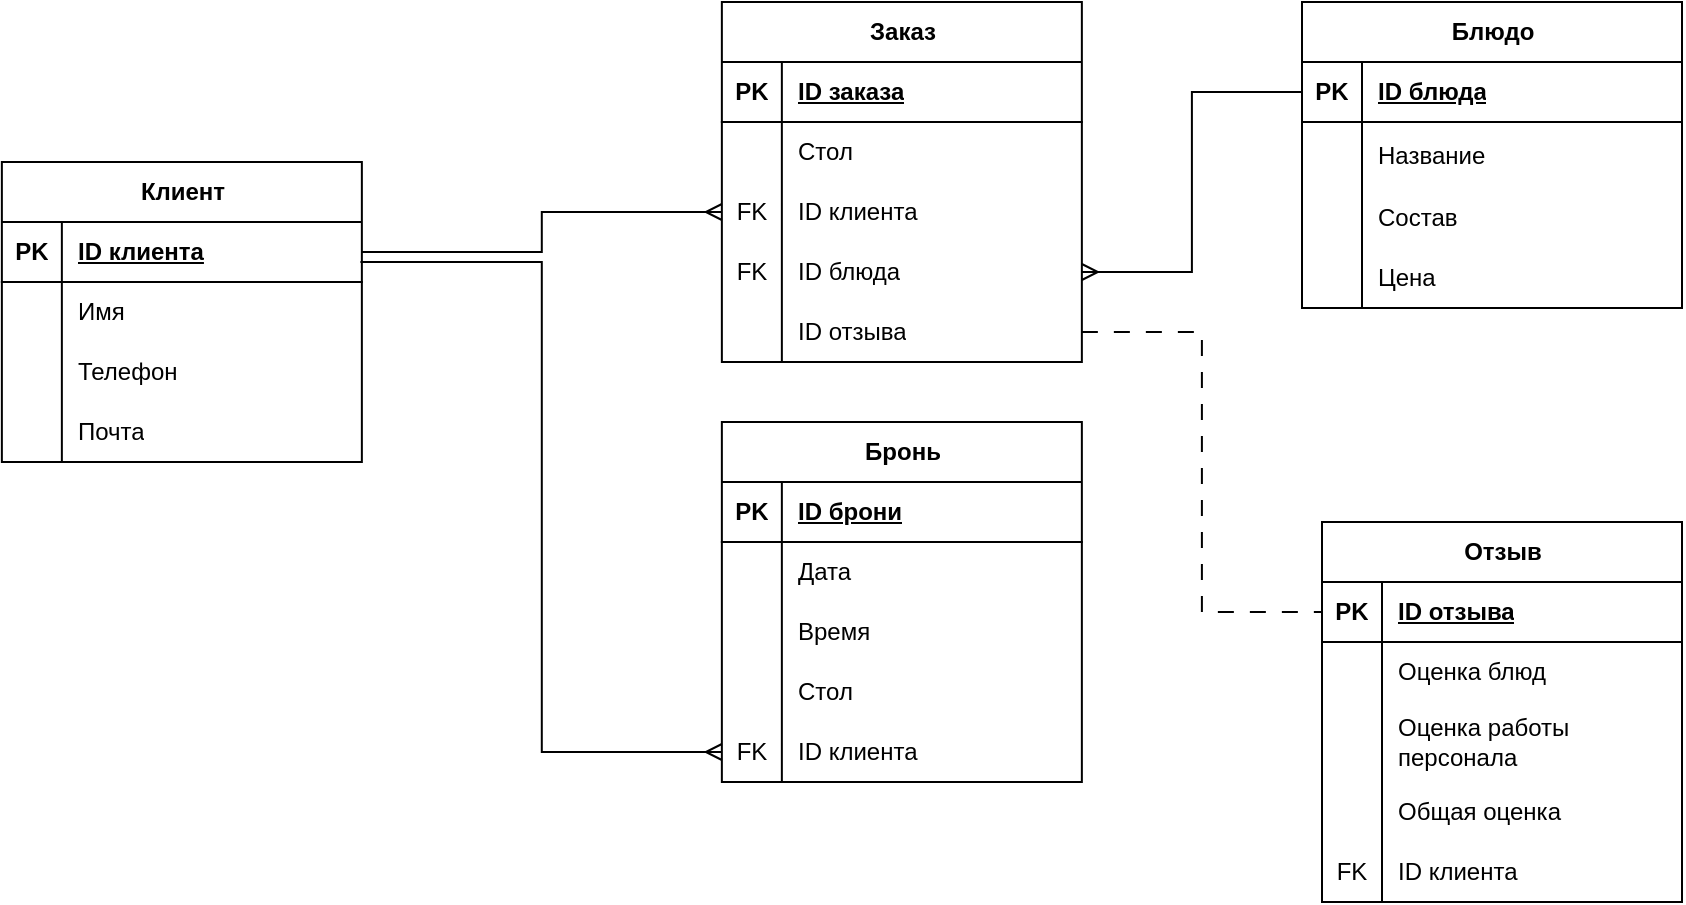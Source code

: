 <mxfile version="24.8.0">
  <diagram name="Страница — 1" id="fySfbT-rSF0kjYW3RmFa">
    <mxGraphModel dx="1794" dy="692" grid="1" gridSize="10" guides="1" tooltips="1" connect="1" arrows="1" fold="1" page="1" pageScale="1" pageWidth="827" pageHeight="1169" math="0" shadow="0">
      <root>
        <mxCell id="0" />
        <mxCell id="1" parent="0" />
        <mxCell id="BH-lBjKi1Aouxgnzr8Pv-1" value="Блюдо" style="shape=table;startSize=30;container=1;collapsible=1;childLayout=tableLayout;fixedRows=1;rowLines=0;fontStyle=1;align=center;resizeLast=1;html=1;" parent="1" vertex="1">
          <mxGeometry x="530" y="40" width="190" height="153" as="geometry" />
        </mxCell>
        <mxCell id="BH-lBjKi1Aouxgnzr8Pv-2" value="" style="shape=tableRow;horizontal=0;startSize=0;swimlaneHead=0;swimlaneBody=0;fillColor=none;collapsible=0;dropTarget=0;points=[[0,0.5],[1,0.5]];portConstraint=eastwest;top=0;left=0;right=0;bottom=1;" parent="BH-lBjKi1Aouxgnzr8Pv-1" vertex="1">
          <mxGeometry y="30" width="190" height="30" as="geometry" />
        </mxCell>
        <mxCell id="BH-lBjKi1Aouxgnzr8Pv-3" value="PK" style="shape=partialRectangle;connectable=0;fillColor=none;top=0;left=0;bottom=0;right=0;fontStyle=1;overflow=hidden;whiteSpace=wrap;html=1;" parent="BH-lBjKi1Aouxgnzr8Pv-2" vertex="1">
          <mxGeometry width="30" height="30" as="geometry">
            <mxRectangle width="30" height="30" as="alternateBounds" />
          </mxGeometry>
        </mxCell>
        <mxCell id="BH-lBjKi1Aouxgnzr8Pv-4" value="ID блюда" style="shape=partialRectangle;connectable=0;fillColor=none;top=0;left=0;bottom=0;right=0;align=left;spacingLeft=6;fontStyle=5;overflow=hidden;whiteSpace=wrap;html=1;" parent="BH-lBjKi1Aouxgnzr8Pv-2" vertex="1">
          <mxGeometry x="30" width="160" height="30" as="geometry">
            <mxRectangle width="160" height="30" as="alternateBounds" />
          </mxGeometry>
        </mxCell>
        <mxCell id="BH-lBjKi1Aouxgnzr8Pv-5" value="" style="shape=tableRow;horizontal=0;startSize=0;swimlaneHead=0;swimlaneBody=0;fillColor=none;collapsible=0;dropTarget=0;points=[[0,0.5],[1,0.5]];portConstraint=eastwest;top=0;left=0;right=0;bottom=0;" parent="BH-lBjKi1Aouxgnzr8Pv-1" vertex="1">
          <mxGeometry y="60" width="190" height="33" as="geometry" />
        </mxCell>
        <mxCell id="BH-lBjKi1Aouxgnzr8Pv-6" value="" style="shape=partialRectangle;connectable=0;fillColor=none;top=0;left=0;bottom=0;right=0;editable=1;overflow=hidden;whiteSpace=wrap;html=1;" parent="BH-lBjKi1Aouxgnzr8Pv-5" vertex="1">
          <mxGeometry width="30" height="33" as="geometry">
            <mxRectangle width="30" height="33" as="alternateBounds" />
          </mxGeometry>
        </mxCell>
        <mxCell id="BH-lBjKi1Aouxgnzr8Pv-7" value="Название" style="shape=partialRectangle;connectable=0;fillColor=none;top=0;left=0;bottom=0;right=0;align=left;spacingLeft=6;overflow=hidden;whiteSpace=wrap;html=1;" parent="BH-lBjKi1Aouxgnzr8Pv-5" vertex="1">
          <mxGeometry x="30" width="160" height="33" as="geometry">
            <mxRectangle width="160" height="33" as="alternateBounds" />
          </mxGeometry>
        </mxCell>
        <mxCell id="BH-lBjKi1Aouxgnzr8Pv-8" value="" style="shape=tableRow;horizontal=0;startSize=0;swimlaneHead=0;swimlaneBody=0;fillColor=none;collapsible=0;dropTarget=0;points=[[0,0.5],[1,0.5]];portConstraint=eastwest;top=0;left=0;right=0;bottom=0;" parent="BH-lBjKi1Aouxgnzr8Pv-1" vertex="1">
          <mxGeometry y="93" width="190" height="30" as="geometry" />
        </mxCell>
        <mxCell id="BH-lBjKi1Aouxgnzr8Pv-9" value="" style="shape=partialRectangle;connectable=0;fillColor=none;top=0;left=0;bottom=0;right=0;editable=1;overflow=hidden;whiteSpace=wrap;html=1;" parent="BH-lBjKi1Aouxgnzr8Pv-8" vertex="1">
          <mxGeometry width="30" height="30" as="geometry">
            <mxRectangle width="30" height="30" as="alternateBounds" />
          </mxGeometry>
        </mxCell>
        <mxCell id="BH-lBjKi1Aouxgnzr8Pv-10" value="Состав" style="shape=partialRectangle;connectable=0;fillColor=none;top=0;left=0;bottom=0;right=0;align=left;spacingLeft=6;overflow=hidden;whiteSpace=wrap;html=1;" parent="BH-lBjKi1Aouxgnzr8Pv-8" vertex="1">
          <mxGeometry x="30" width="160" height="30" as="geometry">
            <mxRectangle width="160" height="30" as="alternateBounds" />
          </mxGeometry>
        </mxCell>
        <mxCell id="BH-lBjKi1Aouxgnzr8Pv-11" value="" style="shape=tableRow;horizontal=0;startSize=0;swimlaneHead=0;swimlaneBody=0;fillColor=none;collapsible=0;dropTarget=0;points=[[0,0.5],[1,0.5]];portConstraint=eastwest;top=0;left=0;right=0;bottom=0;" parent="BH-lBjKi1Aouxgnzr8Pv-1" vertex="1">
          <mxGeometry y="123" width="190" height="30" as="geometry" />
        </mxCell>
        <mxCell id="BH-lBjKi1Aouxgnzr8Pv-12" value="" style="shape=partialRectangle;connectable=0;fillColor=none;top=0;left=0;bottom=0;right=0;editable=1;overflow=hidden;whiteSpace=wrap;html=1;" parent="BH-lBjKi1Aouxgnzr8Pv-11" vertex="1">
          <mxGeometry width="30" height="30" as="geometry">
            <mxRectangle width="30" height="30" as="alternateBounds" />
          </mxGeometry>
        </mxCell>
        <mxCell id="BH-lBjKi1Aouxgnzr8Pv-13" value="Цена" style="shape=partialRectangle;connectable=0;fillColor=none;top=0;left=0;bottom=0;right=0;align=left;spacingLeft=6;overflow=hidden;whiteSpace=wrap;html=1;" parent="BH-lBjKi1Aouxgnzr8Pv-11" vertex="1">
          <mxGeometry x="30" width="160" height="30" as="geometry">
            <mxRectangle width="160" height="30" as="alternateBounds" />
          </mxGeometry>
        </mxCell>
        <mxCell id="BH-lBjKi1Aouxgnzr8Pv-14" value="Бронь" style="shape=table;startSize=30;container=1;collapsible=1;childLayout=tableLayout;fixedRows=1;rowLines=0;fontStyle=1;align=center;resizeLast=1;html=1;" parent="1" vertex="1">
          <mxGeometry x="239.93" y="250" width="180" height="180" as="geometry" />
        </mxCell>
        <mxCell id="BH-lBjKi1Aouxgnzr8Pv-15" value="" style="shape=tableRow;horizontal=0;startSize=0;swimlaneHead=0;swimlaneBody=0;fillColor=none;collapsible=0;dropTarget=0;points=[[0,0.5],[1,0.5]];portConstraint=eastwest;top=0;left=0;right=0;bottom=1;" parent="BH-lBjKi1Aouxgnzr8Pv-14" vertex="1">
          <mxGeometry y="30" width="180" height="30" as="geometry" />
        </mxCell>
        <mxCell id="BH-lBjKi1Aouxgnzr8Pv-16" value="PK" style="shape=partialRectangle;connectable=0;fillColor=none;top=0;left=0;bottom=0;right=0;fontStyle=1;overflow=hidden;whiteSpace=wrap;html=1;" parent="BH-lBjKi1Aouxgnzr8Pv-15" vertex="1">
          <mxGeometry width="30" height="30" as="geometry">
            <mxRectangle width="30" height="30" as="alternateBounds" />
          </mxGeometry>
        </mxCell>
        <mxCell id="BH-lBjKi1Aouxgnzr8Pv-17" value="ID брони" style="shape=partialRectangle;connectable=0;fillColor=none;top=0;left=0;bottom=0;right=0;align=left;spacingLeft=6;fontStyle=5;overflow=hidden;whiteSpace=wrap;html=1;" parent="BH-lBjKi1Aouxgnzr8Pv-15" vertex="1">
          <mxGeometry x="30" width="150" height="30" as="geometry">
            <mxRectangle width="150" height="30" as="alternateBounds" />
          </mxGeometry>
        </mxCell>
        <mxCell id="BH-lBjKi1Aouxgnzr8Pv-18" value="" style="shape=tableRow;horizontal=0;startSize=0;swimlaneHead=0;swimlaneBody=0;fillColor=none;collapsible=0;dropTarget=0;points=[[0,0.5],[1,0.5]];portConstraint=eastwest;top=0;left=0;right=0;bottom=0;" parent="BH-lBjKi1Aouxgnzr8Pv-14" vertex="1">
          <mxGeometry y="60" width="180" height="30" as="geometry" />
        </mxCell>
        <mxCell id="BH-lBjKi1Aouxgnzr8Pv-19" value="" style="shape=partialRectangle;connectable=0;fillColor=none;top=0;left=0;bottom=0;right=0;editable=1;overflow=hidden;whiteSpace=wrap;html=1;" parent="BH-lBjKi1Aouxgnzr8Pv-18" vertex="1">
          <mxGeometry width="30" height="30" as="geometry">
            <mxRectangle width="30" height="30" as="alternateBounds" />
          </mxGeometry>
        </mxCell>
        <mxCell id="BH-lBjKi1Aouxgnzr8Pv-20" value="Дата" style="shape=partialRectangle;connectable=0;fillColor=none;top=0;left=0;bottom=0;right=0;align=left;spacingLeft=6;overflow=hidden;whiteSpace=wrap;html=1;" parent="BH-lBjKi1Aouxgnzr8Pv-18" vertex="1">
          <mxGeometry x="30" width="150" height="30" as="geometry">
            <mxRectangle width="150" height="30" as="alternateBounds" />
          </mxGeometry>
        </mxCell>
        <mxCell id="BH-lBjKi1Aouxgnzr8Pv-21" value="" style="shape=tableRow;horizontal=0;startSize=0;swimlaneHead=0;swimlaneBody=0;fillColor=none;collapsible=0;dropTarget=0;points=[[0,0.5],[1,0.5]];portConstraint=eastwest;top=0;left=0;right=0;bottom=0;" parent="BH-lBjKi1Aouxgnzr8Pv-14" vertex="1">
          <mxGeometry y="90" width="180" height="30" as="geometry" />
        </mxCell>
        <mxCell id="BH-lBjKi1Aouxgnzr8Pv-22" value="" style="shape=partialRectangle;connectable=0;fillColor=none;top=0;left=0;bottom=0;right=0;editable=1;overflow=hidden;whiteSpace=wrap;html=1;" parent="BH-lBjKi1Aouxgnzr8Pv-21" vertex="1">
          <mxGeometry width="30" height="30" as="geometry">
            <mxRectangle width="30" height="30" as="alternateBounds" />
          </mxGeometry>
        </mxCell>
        <mxCell id="BH-lBjKi1Aouxgnzr8Pv-23" value="Время" style="shape=partialRectangle;connectable=0;fillColor=none;top=0;left=0;bottom=0;right=0;align=left;spacingLeft=6;overflow=hidden;whiteSpace=wrap;html=1;" parent="BH-lBjKi1Aouxgnzr8Pv-21" vertex="1">
          <mxGeometry x="30" width="150" height="30" as="geometry">
            <mxRectangle width="150" height="30" as="alternateBounds" />
          </mxGeometry>
        </mxCell>
        <mxCell id="BH-lBjKi1Aouxgnzr8Pv-24" value="" style="shape=tableRow;horizontal=0;startSize=0;swimlaneHead=0;swimlaneBody=0;fillColor=none;collapsible=0;dropTarget=0;points=[[0,0.5],[1,0.5]];portConstraint=eastwest;top=0;left=0;right=0;bottom=0;" parent="BH-lBjKi1Aouxgnzr8Pv-14" vertex="1">
          <mxGeometry y="120" width="180" height="30" as="geometry" />
        </mxCell>
        <mxCell id="BH-lBjKi1Aouxgnzr8Pv-25" value="" style="shape=partialRectangle;connectable=0;fillColor=none;top=0;left=0;bottom=0;right=0;editable=1;overflow=hidden;whiteSpace=wrap;html=1;" parent="BH-lBjKi1Aouxgnzr8Pv-24" vertex="1">
          <mxGeometry width="30" height="30" as="geometry">
            <mxRectangle width="30" height="30" as="alternateBounds" />
          </mxGeometry>
        </mxCell>
        <mxCell id="BH-lBjKi1Aouxgnzr8Pv-26" value="Стол" style="shape=partialRectangle;connectable=0;fillColor=none;top=0;left=0;bottom=0;right=0;align=left;spacingLeft=6;overflow=hidden;whiteSpace=wrap;html=1;" parent="BH-lBjKi1Aouxgnzr8Pv-24" vertex="1">
          <mxGeometry x="30" width="150" height="30" as="geometry">
            <mxRectangle width="150" height="30" as="alternateBounds" />
          </mxGeometry>
        </mxCell>
        <mxCell id="BH-lBjKi1Aouxgnzr8Pv-27" style="shape=tableRow;horizontal=0;startSize=0;swimlaneHead=0;swimlaneBody=0;fillColor=none;collapsible=0;dropTarget=0;points=[[0,0.5],[1,0.5]];portConstraint=eastwest;top=0;left=0;right=0;bottom=0;" parent="BH-lBjKi1Aouxgnzr8Pv-14" vertex="1">
          <mxGeometry y="150" width="180" height="30" as="geometry" />
        </mxCell>
        <mxCell id="BH-lBjKi1Aouxgnzr8Pv-28" value="FK" style="shape=partialRectangle;connectable=0;fillColor=none;top=0;left=0;bottom=0;right=0;editable=1;overflow=hidden;whiteSpace=wrap;html=1;" parent="BH-lBjKi1Aouxgnzr8Pv-27" vertex="1">
          <mxGeometry width="30" height="30" as="geometry">
            <mxRectangle width="30" height="30" as="alternateBounds" />
          </mxGeometry>
        </mxCell>
        <mxCell id="BH-lBjKi1Aouxgnzr8Pv-29" value="ID клиента" style="shape=partialRectangle;connectable=0;fillColor=none;top=0;left=0;bottom=0;right=0;align=left;spacingLeft=6;overflow=hidden;whiteSpace=wrap;html=1;" parent="BH-lBjKi1Aouxgnzr8Pv-27" vertex="1">
          <mxGeometry x="30" width="150" height="30" as="geometry">
            <mxRectangle width="150" height="30" as="alternateBounds" />
          </mxGeometry>
        </mxCell>
        <mxCell id="BH-lBjKi1Aouxgnzr8Pv-30" value="Заказ" style="shape=table;startSize=30;container=1;collapsible=1;childLayout=tableLayout;fixedRows=1;rowLines=0;fontStyle=1;align=center;resizeLast=1;html=1;" parent="1" vertex="1">
          <mxGeometry x="239.93" y="40" width="180" height="180" as="geometry" />
        </mxCell>
        <mxCell id="BH-lBjKi1Aouxgnzr8Pv-31" value="" style="shape=tableRow;horizontal=0;startSize=0;swimlaneHead=0;swimlaneBody=0;fillColor=none;collapsible=0;dropTarget=0;points=[[0,0.5],[1,0.5]];portConstraint=eastwest;top=0;left=0;right=0;bottom=1;" parent="BH-lBjKi1Aouxgnzr8Pv-30" vertex="1">
          <mxGeometry y="30" width="180" height="30" as="geometry" />
        </mxCell>
        <mxCell id="BH-lBjKi1Aouxgnzr8Pv-32" value="PK" style="shape=partialRectangle;connectable=0;fillColor=none;top=0;left=0;bottom=0;right=0;fontStyle=1;overflow=hidden;whiteSpace=wrap;html=1;" parent="BH-lBjKi1Aouxgnzr8Pv-31" vertex="1">
          <mxGeometry width="30" height="30" as="geometry">
            <mxRectangle width="30" height="30" as="alternateBounds" />
          </mxGeometry>
        </mxCell>
        <mxCell id="BH-lBjKi1Aouxgnzr8Pv-33" value="ID заказа" style="shape=partialRectangle;connectable=0;fillColor=none;top=0;left=0;bottom=0;right=0;align=left;spacingLeft=6;fontStyle=5;overflow=hidden;whiteSpace=wrap;html=1;" parent="BH-lBjKi1Aouxgnzr8Pv-31" vertex="1">
          <mxGeometry x="30" width="150" height="30" as="geometry">
            <mxRectangle width="150" height="30" as="alternateBounds" />
          </mxGeometry>
        </mxCell>
        <mxCell id="BH-lBjKi1Aouxgnzr8Pv-34" value="" style="shape=tableRow;horizontal=0;startSize=0;swimlaneHead=0;swimlaneBody=0;fillColor=none;collapsible=0;dropTarget=0;points=[[0,0.5],[1,0.5]];portConstraint=eastwest;top=0;left=0;right=0;bottom=0;" parent="BH-lBjKi1Aouxgnzr8Pv-30" vertex="1">
          <mxGeometry y="60" width="180" height="30" as="geometry" />
        </mxCell>
        <mxCell id="BH-lBjKi1Aouxgnzr8Pv-35" value="" style="shape=partialRectangle;connectable=0;fillColor=none;top=0;left=0;bottom=0;right=0;editable=1;overflow=hidden;whiteSpace=wrap;html=1;" parent="BH-lBjKi1Aouxgnzr8Pv-34" vertex="1">
          <mxGeometry width="30" height="30" as="geometry">
            <mxRectangle width="30" height="30" as="alternateBounds" />
          </mxGeometry>
        </mxCell>
        <mxCell id="BH-lBjKi1Aouxgnzr8Pv-36" value="Стол" style="shape=partialRectangle;connectable=0;fillColor=none;top=0;left=0;bottom=0;right=0;align=left;spacingLeft=6;overflow=hidden;whiteSpace=wrap;html=1;" parent="BH-lBjKi1Aouxgnzr8Pv-34" vertex="1">
          <mxGeometry x="30" width="150" height="30" as="geometry">
            <mxRectangle width="150" height="30" as="alternateBounds" />
          </mxGeometry>
        </mxCell>
        <mxCell id="BH-lBjKi1Aouxgnzr8Pv-37" value="" style="shape=tableRow;horizontal=0;startSize=0;swimlaneHead=0;swimlaneBody=0;fillColor=none;collapsible=0;dropTarget=0;points=[[0,0.5],[1,0.5]];portConstraint=eastwest;top=0;left=0;right=0;bottom=0;" parent="BH-lBjKi1Aouxgnzr8Pv-30" vertex="1">
          <mxGeometry y="90" width="180" height="30" as="geometry" />
        </mxCell>
        <mxCell id="BH-lBjKi1Aouxgnzr8Pv-38" value="FK" style="shape=partialRectangle;connectable=0;fillColor=none;top=0;left=0;bottom=0;right=0;editable=1;overflow=hidden;whiteSpace=wrap;html=1;" parent="BH-lBjKi1Aouxgnzr8Pv-37" vertex="1">
          <mxGeometry width="30" height="30" as="geometry">
            <mxRectangle width="30" height="30" as="alternateBounds" />
          </mxGeometry>
        </mxCell>
        <mxCell id="BH-lBjKi1Aouxgnzr8Pv-39" value="ID клиента" style="shape=partialRectangle;connectable=0;fillColor=none;top=0;left=0;bottom=0;right=0;align=left;spacingLeft=6;overflow=hidden;whiteSpace=wrap;html=1;" parent="BH-lBjKi1Aouxgnzr8Pv-37" vertex="1">
          <mxGeometry x="30" width="150" height="30" as="geometry">
            <mxRectangle width="150" height="30" as="alternateBounds" />
          </mxGeometry>
        </mxCell>
        <mxCell id="BH-lBjKi1Aouxgnzr8Pv-40" value="" style="shape=tableRow;horizontal=0;startSize=0;swimlaneHead=0;swimlaneBody=0;fillColor=none;collapsible=0;dropTarget=0;points=[[0,0.5],[1,0.5]];portConstraint=eastwest;top=0;left=0;right=0;bottom=0;" parent="BH-lBjKi1Aouxgnzr8Pv-30" vertex="1">
          <mxGeometry y="120" width="180" height="30" as="geometry" />
        </mxCell>
        <mxCell id="BH-lBjKi1Aouxgnzr8Pv-41" value="FK" style="shape=partialRectangle;connectable=0;fillColor=none;top=0;left=0;bottom=0;right=0;editable=1;overflow=hidden;whiteSpace=wrap;html=1;" parent="BH-lBjKi1Aouxgnzr8Pv-40" vertex="1">
          <mxGeometry width="30" height="30" as="geometry">
            <mxRectangle width="30" height="30" as="alternateBounds" />
          </mxGeometry>
        </mxCell>
        <mxCell id="BH-lBjKi1Aouxgnzr8Pv-42" value="ID блюда" style="shape=partialRectangle;connectable=0;fillColor=none;top=0;left=0;bottom=0;right=0;align=left;spacingLeft=6;overflow=hidden;whiteSpace=wrap;html=1;" parent="BH-lBjKi1Aouxgnzr8Pv-40" vertex="1">
          <mxGeometry x="30" width="150" height="30" as="geometry">
            <mxRectangle width="150" height="30" as="alternateBounds" />
          </mxGeometry>
        </mxCell>
        <mxCell id="BH-lBjKi1Aouxgnzr8Pv-43" style="shape=tableRow;horizontal=0;startSize=0;swimlaneHead=0;swimlaneBody=0;fillColor=none;collapsible=0;dropTarget=0;points=[[0,0.5],[1,0.5]];portConstraint=eastwest;top=0;left=0;right=0;bottom=0;" parent="BH-lBjKi1Aouxgnzr8Pv-30" vertex="1">
          <mxGeometry y="150" width="180" height="30" as="geometry" />
        </mxCell>
        <mxCell id="BH-lBjKi1Aouxgnzr8Pv-44" style="shape=partialRectangle;connectable=0;fillColor=none;top=0;left=0;bottom=0;right=0;editable=1;overflow=hidden;whiteSpace=wrap;html=1;" parent="BH-lBjKi1Aouxgnzr8Pv-43" vertex="1">
          <mxGeometry width="30" height="30" as="geometry">
            <mxRectangle width="30" height="30" as="alternateBounds" />
          </mxGeometry>
        </mxCell>
        <mxCell id="BH-lBjKi1Aouxgnzr8Pv-45" value="ID отзыва" style="shape=partialRectangle;connectable=0;fillColor=none;top=0;left=0;bottom=0;right=0;align=left;spacingLeft=6;overflow=hidden;whiteSpace=wrap;html=1;" parent="BH-lBjKi1Aouxgnzr8Pv-43" vertex="1">
          <mxGeometry x="30" width="150" height="30" as="geometry">
            <mxRectangle width="150" height="30" as="alternateBounds" />
          </mxGeometry>
        </mxCell>
        <mxCell id="BH-lBjKi1Aouxgnzr8Pv-46" value="Клиент" style="shape=table;startSize=30;container=1;collapsible=1;childLayout=tableLayout;fixedRows=1;rowLines=0;fontStyle=1;align=center;resizeLast=1;html=1;resizeHeight=0;rounded=0;" parent="1" vertex="1">
          <mxGeometry x="-120.07" y="120" width="180" height="150" as="geometry" />
        </mxCell>
        <mxCell id="BH-lBjKi1Aouxgnzr8Pv-47" value="" style="shape=tableRow;horizontal=0;startSize=0;swimlaneHead=0;swimlaneBody=0;fillColor=none;collapsible=0;dropTarget=0;points=[[0,0.5],[1,0.5]];portConstraint=eastwest;top=0;left=0;right=0;bottom=1;" parent="BH-lBjKi1Aouxgnzr8Pv-46" vertex="1">
          <mxGeometry y="30" width="180" height="30" as="geometry" />
        </mxCell>
        <mxCell id="BH-lBjKi1Aouxgnzr8Pv-48" value="PK" style="shape=partialRectangle;connectable=0;fillColor=none;top=0;left=0;bottom=0;right=0;fontStyle=1;overflow=hidden;whiteSpace=wrap;html=1;" parent="BH-lBjKi1Aouxgnzr8Pv-47" vertex="1">
          <mxGeometry width="30" height="30" as="geometry">
            <mxRectangle width="30" height="30" as="alternateBounds" />
          </mxGeometry>
        </mxCell>
        <mxCell id="BH-lBjKi1Aouxgnzr8Pv-49" value="ID клиента" style="shape=partialRectangle;connectable=0;fillColor=none;top=0;left=0;bottom=0;right=0;align=left;spacingLeft=6;fontStyle=5;overflow=hidden;whiteSpace=wrap;html=1;" parent="BH-lBjKi1Aouxgnzr8Pv-47" vertex="1">
          <mxGeometry x="30" width="150" height="30" as="geometry">
            <mxRectangle width="150" height="30" as="alternateBounds" />
          </mxGeometry>
        </mxCell>
        <mxCell id="BH-lBjKi1Aouxgnzr8Pv-50" value="" style="shape=tableRow;horizontal=0;startSize=0;swimlaneHead=0;swimlaneBody=0;fillColor=none;collapsible=0;dropTarget=0;points=[[0,0.5],[1,0.5]];portConstraint=eastwest;top=0;left=0;right=0;bottom=0;" parent="BH-lBjKi1Aouxgnzr8Pv-46" vertex="1">
          <mxGeometry y="60" width="180" height="30" as="geometry" />
        </mxCell>
        <mxCell id="BH-lBjKi1Aouxgnzr8Pv-51" value="" style="shape=partialRectangle;connectable=0;fillColor=none;top=0;left=0;bottom=0;right=0;editable=1;overflow=hidden;whiteSpace=wrap;html=1;" parent="BH-lBjKi1Aouxgnzr8Pv-50" vertex="1">
          <mxGeometry width="30" height="30" as="geometry">
            <mxRectangle width="30" height="30" as="alternateBounds" />
          </mxGeometry>
        </mxCell>
        <mxCell id="BH-lBjKi1Aouxgnzr8Pv-52" value="Имя" style="shape=partialRectangle;connectable=0;fillColor=none;top=0;left=0;bottom=0;right=0;align=left;spacingLeft=6;overflow=hidden;whiteSpace=wrap;html=1;" parent="BH-lBjKi1Aouxgnzr8Pv-50" vertex="1">
          <mxGeometry x="30" width="150" height="30" as="geometry">
            <mxRectangle width="150" height="30" as="alternateBounds" />
          </mxGeometry>
        </mxCell>
        <mxCell id="BH-lBjKi1Aouxgnzr8Pv-53" value="" style="shape=tableRow;horizontal=0;startSize=0;swimlaneHead=0;swimlaneBody=0;fillColor=none;collapsible=0;dropTarget=0;points=[[0,0.5],[1,0.5]];portConstraint=eastwest;top=0;left=0;right=0;bottom=0;" parent="BH-lBjKi1Aouxgnzr8Pv-46" vertex="1">
          <mxGeometry y="90" width="180" height="30" as="geometry" />
        </mxCell>
        <mxCell id="BH-lBjKi1Aouxgnzr8Pv-54" value="" style="shape=partialRectangle;connectable=0;fillColor=none;top=0;left=0;bottom=0;right=0;editable=1;overflow=hidden;whiteSpace=wrap;html=1;" parent="BH-lBjKi1Aouxgnzr8Pv-53" vertex="1">
          <mxGeometry width="30" height="30" as="geometry">
            <mxRectangle width="30" height="30" as="alternateBounds" />
          </mxGeometry>
        </mxCell>
        <mxCell id="BH-lBjKi1Aouxgnzr8Pv-55" value="Телефон" style="shape=partialRectangle;connectable=0;fillColor=none;top=0;left=0;bottom=0;right=0;align=left;spacingLeft=6;overflow=hidden;whiteSpace=wrap;html=1;" parent="BH-lBjKi1Aouxgnzr8Pv-53" vertex="1">
          <mxGeometry x="30" width="150" height="30" as="geometry">
            <mxRectangle width="150" height="30" as="alternateBounds" />
          </mxGeometry>
        </mxCell>
        <mxCell id="BH-lBjKi1Aouxgnzr8Pv-56" value="" style="shape=tableRow;horizontal=0;startSize=0;swimlaneHead=0;swimlaneBody=0;fillColor=none;collapsible=0;dropTarget=0;points=[[0,0.5],[1,0.5]];portConstraint=eastwest;top=0;left=0;right=0;bottom=0;" parent="BH-lBjKi1Aouxgnzr8Pv-46" vertex="1">
          <mxGeometry y="120" width="180" height="30" as="geometry" />
        </mxCell>
        <mxCell id="BH-lBjKi1Aouxgnzr8Pv-57" value="" style="shape=partialRectangle;connectable=0;fillColor=none;top=0;left=0;bottom=0;right=0;editable=1;overflow=hidden;whiteSpace=wrap;html=1;" parent="BH-lBjKi1Aouxgnzr8Pv-56" vertex="1">
          <mxGeometry width="30" height="30" as="geometry">
            <mxRectangle width="30" height="30" as="alternateBounds" />
          </mxGeometry>
        </mxCell>
        <mxCell id="BH-lBjKi1Aouxgnzr8Pv-58" value="Почта" style="shape=partialRectangle;connectable=0;fillColor=none;top=0;left=0;bottom=0;right=0;align=left;spacingLeft=6;overflow=hidden;whiteSpace=wrap;html=1;" parent="BH-lBjKi1Aouxgnzr8Pv-56" vertex="1">
          <mxGeometry x="30" width="150" height="30" as="geometry">
            <mxRectangle width="150" height="30" as="alternateBounds" />
          </mxGeometry>
        </mxCell>
        <mxCell id="BH-lBjKi1Aouxgnzr8Pv-68" style="edgeStyle=orthogonalEdgeStyle;rounded=0;orthogonalLoop=1;jettySize=auto;html=1;entryX=0;entryY=0.5;entryDx=0;entryDy=0;endArrow=ERmany;endFill=0;exitX=0.996;exitY=0.666;exitDx=0;exitDy=0;exitPerimeter=0;" parent="1" source="BH-lBjKi1Aouxgnzr8Pv-47" target="BH-lBjKi1Aouxgnzr8Pv-27" edge="1">
          <mxGeometry relative="1" as="geometry" />
        </mxCell>
        <mxCell id="BH-lBjKi1Aouxgnzr8Pv-71" value="Отзыв" style="shape=table;startSize=30;container=1;collapsible=1;childLayout=tableLayout;fixedRows=1;rowLines=0;fontStyle=1;align=center;resizeLast=1;html=1;" parent="1" vertex="1">
          <mxGeometry x="540" y="300" width="180" height="190" as="geometry">
            <mxRectangle x="630" y="360" width="80" height="30" as="alternateBounds" />
          </mxGeometry>
        </mxCell>
        <mxCell id="BH-lBjKi1Aouxgnzr8Pv-72" value="" style="shape=tableRow;horizontal=0;startSize=0;swimlaneHead=0;swimlaneBody=0;fillColor=none;collapsible=0;dropTarget=0;points=[[0,0.5],[1,0.5]];portConstraint=eastwest;top=0;left=0;right=0;bottom=1;" parent="BH-lBjKi1Aouxgnzr8Pv-71" vertex="1">
          <mxGeometry y="30" width="180" height="30" as="geometry" />
        </mxCell>
        <mxCell id="BH-lBjKi1Aouxgnzr8Pv-73" value="PK" style="shape=partialRectangle;connectable=0;fillColor=none;top=0;left=0;bottom=0;right=0;fontStyle=1;overflow=hidden;whiteSpace=wrap;html=1;" parent="BH-lBjKi1Aouxgnzr8Pv-72" vertex="1">
          <mxGeometry width="30" height="30" as="geometry">
            <mxRectangle width="30" height="30" as="alternateBounds" />
          </mxGeometry>
        </mxCell>
        <mxCell id="BH-lBjKi1Aouxgnzr8Pv-74" value="ID отзыва" style="shape=partialRectangle;connectable=0;fillColor=none;top=0;left=0;bottom=0;right=0;align=left;spacingLeft=6;fontStyle=5;overflow=hidden;whiteSpace=wrap;html=1;" parent="BH-lBjKi1Aouxgnzr8Pv-72" vertex="1">
          <mxGeometry x="30" width="150" height="30" as="geometry">
            <mxRectangle width="150" height="30" as="alternateBounds" />
          </mxGeometry>
        </mxCell>
        <mxCell id="BH-lBjKi1Aouxgnzr8Pv-75" value="" style="shape=tableRow;horizontal=0;startSize=0;swimlaneHead=0;swimlaneBody=0;fillColor=none;collapsible=0;dropTarget=0;points=[[0,0.5],[1,0.5]];portConstraint=eastwest;top=0;left=0;right=0;bottom=0;" parent="BH-lBjKi1Aouxgnzr8Pv-71" vertex="1">
          <mxGeometry y="60" width="180" height="30" as="geometry" />
        </mxCell>
        <mxCell id="BH-lBjKi1Aouxgnzr8Pv-76" value="" style="shape=partialRectangle;connectable=0;fillColor=none;top=0;left=0;bottom=0;right=0;editable=1;overflow=hidden;whiteSpace=wrap;html=1;" parent="BH-lBjKi1Aouxgnzr8Pv-75" vertex="1">
          <mxGeometry width="30" height="30" as="geometry">
            <mxRectangle width="30" height="30" as="alternateBounds" />
          </mxGeometry>
        </mxCell>
        <mxCell id="BH-lBjKi1Aouxgnzr8Pv-77" value="Оценка блюд" style="shape=partialRectangle;connectable=0;fillColor=none;top=0;left=0;bottom=0;right=0;align=left;spacingLeft=6;overflow=hidden;whiteSpace=wrap;html=1;" parent="BH-lBjKi1Aouxgnzr8Pv-75" vertex="1">
          <mxGeometry x="30" width="150" height="30" as="geometry">
            <mxRectangle width="150" height="30" as="alternateBounds" />
          </mxGeometry>
        </mxCell>
        <mxCell id="BH-lBjKi1Aouxgnzr8Pv-78" value="" style="shape=tableRow;horizontal=0;startSize=0;swimlaneHead=0;swimlaneBody=0;fillColor=none;collapsible=0;dropTarget=0;points=[[0,0.5],[1,0.5]];portConstraint=eastwest;top=0;left=0;right=0;bottom=0;" parent="BH-lBjKi1Aouxgnzr8Pv-71" vertex="1">
          <mxGeometry y="90" width="180" height="40" as="geometry" />
        </mxCell>
        <mxCell id="BH-lBjKi1Aouxgnzr8Pv-79" value="" style="shape=partialRectangle;connectable=0;fillColor=none;top=0;left=0;bottom=0;right=0;editable=1;overflow=hidden;whiteSpace=wrap;html=1;" parent="BH-lBjKi1Aouxgnzr8Pv-78" vertex="1">
          <mxGeometry width="30" height="40" as="geometry">
            <mxRectangle width="30" height="40" as="alternateBounds" />
          </mxGeometry>
        </mxCell>
        <mxCell id="BH-lBjKi1Aouxgnzr8Pv-80" value="Оценка работы персонала" style="shape=partialRectangle;connectable=0;fillColor=none;top=0;left=0;bottom=0;right=0;align=left;spacingLeft=6;overflow=hidden;whiteSpace=wrap;html=1;" parent="BH-lBjKi1Aouxgnzr8Pv-78" vertex="1">
          <mxGeometry x="30" width="150" height="40" as="geometry">
            <mxRectangle width="150" height="40" as="alternateBounds" />
          </mxGeometry>
        </mxCell>
        <mxCell id="BH-lBjKi1Aouxgnzr8Pv-81" value="" style="shape=tableRow;horizontal=0;startSize=0;swimlaneHead=0;swimlaneBody=0;fillColor=none;collapsible=0;dropTarget=0;points=[[0,0.5],[1,0.5]];portConstraint=eastwest;top=0;left=0;right=0;bottom=0;" parent="BH-lBjKi1Aouxgnzr8Pv-71" vertex="1">
          <mxGeometry y="130" width="180" height="30" as="geometry" />
        </mxCell>
        <mxCell id="BH-lBjKi1Aouxgnzr8Pv-82" value="" style="shape=partialRectangle;connectable=0;fillColor=none;top=0;left=0;bottom=0;right=0;editable=1;overflow=hidden;whiteSpace=wrap;html=1;" parent="BH-lBjKi1Aouxgnzr8Pv-81" vertex="1">
          <mxGeometry width="30" height="30" as="geometry">
            <mxRectangle width="30" height="30" as="alternateBounds" />
          </mxGeometry>
        </mxCell>
        <mxCell id="BH-lBjKi1Aouxgnzr8Pv-83" value="Общая оценка" style="shape=partialRectangle;connectable=0;fillColor=none;top=0;left=0;bottom=0;right=0;align=left;spacingLeft=6;overflow=hidden;whiteSpace=wrap;html=1;" parent="BH-lBjKi1Aouxgnzr8Pv-81" vertex="1">
          <mxGeometry x="30" width="150" height="30" as="geometry">
            <mxRectangle width="150" height="30" as="alternateBounds" />
          </mxGeometry>
        </mxCell>
        <mxCell id="BH-lBjKi1Aouxgnzr8Pv-87" style="shape=tableRow;horizontal=0;startSize=0;swimlaneHead=0;swimlaneBody=0;fillColor=none;collapsible=0;dropTarget=0;points=[[0,0.5],[1,0.5]];portConstraint=eastwest;top=0;left=0;right=0;bottom=0;" parent="BH-lBjKi1Aouxgnzr8Pv-71" vertex="1">
          <mxGeometry y="160" width="180" height="30" as="geometry" />
        </mxCell>
        <mxCell id="BH-lBjKi1Aouxgnzr8Pv-88" value="FK" style="shape=partialRectangle;connectable=0;fillColor=none;top=0;left=0;bottom=0;right=0;editable=1;overflow=hidden;whiteSpace=wrap;html=1;" parent="BH-lBjKi1Aouxgnzr8Pv-87" vertex="1">
          <mxGeometry width="30" height="30" as="geometry">
            <mxRectangle width="30" height="30" as="alternateBounds" />
          </mxGeometry>
        </mxCell>
        <mxCell id="BH-lBjKi1Aouxgnzr8Pv-89" value="ID клиента" style="shape=partialRectangle;connectable=0;fillColor=none;top=0;left=0;bottom=0;right=0;align=left;spacingLeft=6;overflow=hidden;whiteSpace=wrap;html=1;" parent="BH-lBjKi1Aouxgnzr8Pv-87" vertex="1">
          <mxGeometry x="30" width="150" height="30" as="geometry">
            <mxRectangle width="150" height="30" as="alternateBounds" />
          </mxGeometry>
        </mxCell>
        <mxCell id="BH-lBjKi1Aouxgnzr8Pv-86" value="" style="edgeStyle=orthogonalEdgeStyle;rounded=0;orthogonalLoop=1;jettySize=auto;html=1;entryX=0;entryY=0.5;entryDx=0;entryDy=0;endArrow=none;endFill=0;dashed=1;dashPattern=8 8;jumpStyle=none;curved=0;strokeColor=default;" parent="1" source="BH-lBjKi1Aouxgnzr8Pv-43" target="BH-lBjKi1Aouxgnzr8Pv-72" edge="1">
          <mxGeometry relative="1" as="geometry">
            <mxPoint x="499.93" y="200" as="targetPoint" />
          </mxGeometry>
        </mxCell>
        <mxCell id="BH-lBjKi1Aouxgnzr8Pv-111" style="edgeStyle=orthogonalEdgeStyle;rounded=0;orthogonalLoop=1;jettySize=auto;html=1;entryX=1;entryY=0.5;entryDx=0;entryDy=0;endArrow=ERmany;endFill=0;jumpStyle=none;" parent="1" source="BH-lBjKi1Aouxgnzr8Pv-2" target="BH-lBjKi1Aouxgnzr8Pv-40" edge="1">
          <mxGeometry relative="1" as="geometry" />
        </mxCell>
        <mxCell id="BH-lBjKi1Aouxgnzr8Pv-112" style="edgeStyle=orthogonalEdgeStyle;rounded=0;orthogonalLoop=1;jettySize=auto;html=1;entryX=0;entryY=0.5;entryDx=0;entryDy=0;endArrow=ERmany;endFill=0;" parent="1" source="BH-lBjKi1Aouxgnzr8Pv-47" target="BH-lBjKi1Aouxgnzr8Pv-37" edge="1">
          <mxGeometry relative="1" as="geometry" />
        </mxCell>
      </root>
    </mxGraphModel>
  </diagram>
</mxfile>
